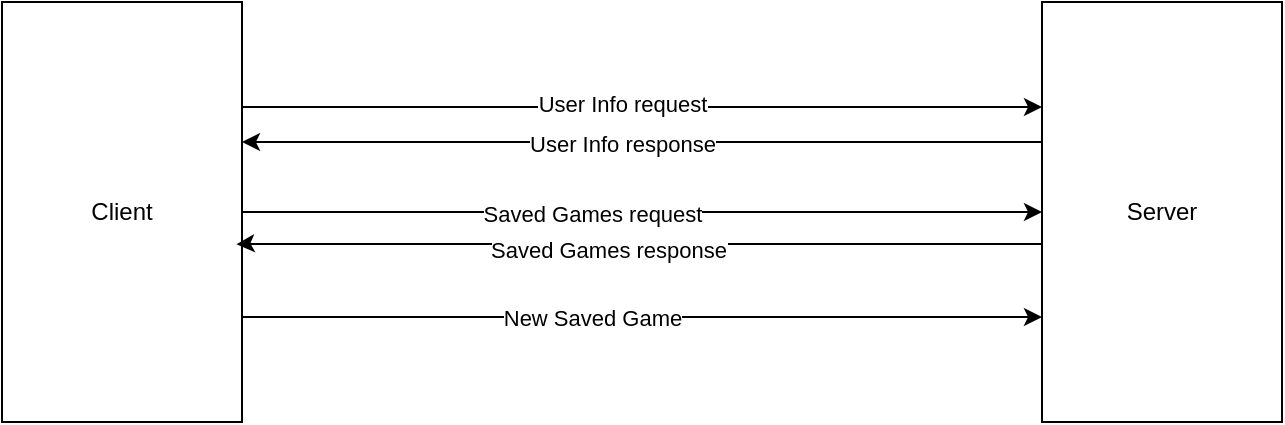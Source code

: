<mxfile version="15.8.4" type="device"><diagram id="b4HBQrNJzL0XabXfZ8VZ" name="Page-1"><mxGraphModel dx="1038" dy="649" grid="1" gridSize="10" guides="1" tooltips="1" connect="1" arrows="1" fold="1" page="1" pageScale="1" pageWidth="827" pageHeight="1169" math="0" shadow="0"><root><mxCell id="0"/><mxCell id="1" parent="0"/><mxCell id="UXpxIaFpVoxEbJioufzM-15" style="edgeStyle=orthogonalEdgeStyle;rounded=0;orthogonalLoop=1;jettySize=auto;html=1;entryX=0;entryY=0.75;entryDx=0;entryDy=0;startArrow=none;startFill=0;endArrow=classic;endFill=1;" edge="1" parent="1" source="UXpxIaFpVoxEbJioufzM-2" target="UXpxIaFpVoxEbJioufzM-4"><mxGeometry relative="1" as="geometry"><Array as="points"><mxPoint x="380" y="388"/></Array></mxGeometry></mxCell><mxCell id="UXpxIaFpVoxEbJioufzM-16" value="New Saved Game" style="edgeLabel;html=1;align=center;verticalAlign=middle;resizable=0;points=[];" vertex="1" connectable="0" parent="UXpxIaFpVoxEbJioufzM-15"><mxGeometry x="-0.126" y="1" relative="1" as="geometry"><mxPoint y="1" as="offset"/></mxGeometry></mxCell><mxCell id="UXpxIaFpVoxEbJioufzM-2" value="Client" style="rounded=0;whiteSpace=wrap;html=1;" vertex="1" parent="1"><mxGeometry x="60" y="230" width="120" height="210" as="geometry"/></mxCell><mxCell id="UXpxIaFpVoxEbJioufzM-8" style="edgeStyle=orthogonalEdgeStyle;rounded=0;orthogonalLoop=1;jettySize=auto;html=1;startArrow=none;startFill=0;endArrow=classic;endFill=1;" edge="1" parent="1" source="UXpxIaFpVoxEbJioufzM-4"><mxGeometry relative="1" as="geometry"><mxPoint x="180" y="300" as="targetPoint"/><Array as="points"><mxPoint x="180" y="300"/></Array></mxGeometry></mxCell><mxCell id="UXpxIaFpVoxEbJioufzM-9" value="User Info response" style="edgeLabel;html=1;align=center;verticalAlign=middle;resizable=0;points=[];" vertex="1" connectable="0" parent="UXpxIaFpVoxEbJioufzM-8"><mxGeometry x="0.126" y="1" relative="1" as="geometry"><mxPoint x="15" as="offset"/></mxGeometry></mxCell><mxCell id="UXpxIaFpVoxEbJioufzM-11" style="edgeStyle=orthogonalEdgeStyle;rounded=0;orthogonalLoop=1;jettySize=auto;html=1;entryX=1;entryY=0.5;entryDx=0;entryDy=0;startArrow=classic;startFill=1;endArrow=none;endFill=0;" edge="1" parent="1" source="UXpxIaFpVoxEbJioufzM-4" target="UXpxIaFpVoxEbJioufzM-2"><mxGeometry relative="1" as="geometry"/></mxCell><mxCell id="UXpxIaFpVoxEbJioufzM-12" value="Saved Games request" style="edgeLabel;html=1;align=center;verticalAlign=middle;resizable=0;points=[];" vertex="1" connectable="0" parent="UXpxIaFpVoxEbJioufzM-11"><mxGeometry x="0.126" y="1" relative="1" as="geometry"><mxPoint as="offset"/></mxGeometry></mxCell><mxCell id="UXpxIaFpVoxEbJioufzM-13" style="edgeStyle=orthogonalEdgeStyle;rounded=0;orthogonalLoop=1;jettySize=auto;html=1;startArrow=none;startFill=0;endArrow=classic;endFill=1;entryX=0.977;entryY=0.577;entryDx=0;entryDy=0;entryPerimeter=0;" edge="1" parent="1" source="UXpxIaFpVoxEbJioufzM-4" target="UXpxIaFpVoxEbJioufzM-2"><mxGeometry relative="1" as="geometry"><mxPoint x="190" y="350" as="targetPoint"/><Array as="points"><mxPoint x="180" y="351"/><mxPoint x="180" y="351"/></Array></mxGeometry></mxCell><mxCell id="UXpxIaFpVoxEbJioufzM-14" value="Saved Games response" style="edgeLabel;html=1;align=center;verticalAlign=middle;resizable=0;points=[];" vertex="1" connectable="0" parent="UXpxIaFpVoxEbJioufzM-13"><mxGeometry x="0.079" y="3" relative="1" as="geometry"><mxPoint as="offset"/></mxGeometry></mxCell><mxCell id="UXpxIaFpVoxEbJioufzM-4" value="Server" style="rounded=0;whiteSpace=wrap;html=1;" vertex="1" parent="1"><mxGeometry x="580" y="230" width="120" height="210" as="geometry"/></mxCell><mxCell id="UXpxIaFpVoxEbJioufzM-5" value="" style="endArrow=classic;html=1;rounded=0;exitX=1;exitY=0.25;exitDx=0;exitDy=0;entryX=0;entryY=0.25;entryDx=0;entryDy=0;startArrow=none;startFill=0;endFill=1;" edge="1" parent="1" source="UXpxIaFpVoxEbJioufzM-2" target="UXpxIaFpVoxEbJioufzM-4"><mxGeometry width="50" height="50" relative="1" as="geometry"><mxPoint x="390" y="360" as="sourcePoint"/><mxPoint x="440" y="310" as="targetPoint"/></mxGeometry></mxCell><mxCell id="UXpxIaFpVoxEbJioufzM-6" value="User Info request" style="edgeLabel;html=1;align=center;verticalAlign=middle;resizable=0;points=[];" vertex="1" connectable="0" parent="UXpxIaFpVoxEbJioufzM-5"><mxGeometry x="-0.191" y="3" relative="1" as="geometry"><mxPoint x="28" y="1" as="offset"/></mxGeometry></mxCell></root></mxGraphModel></diagram></mxfile>